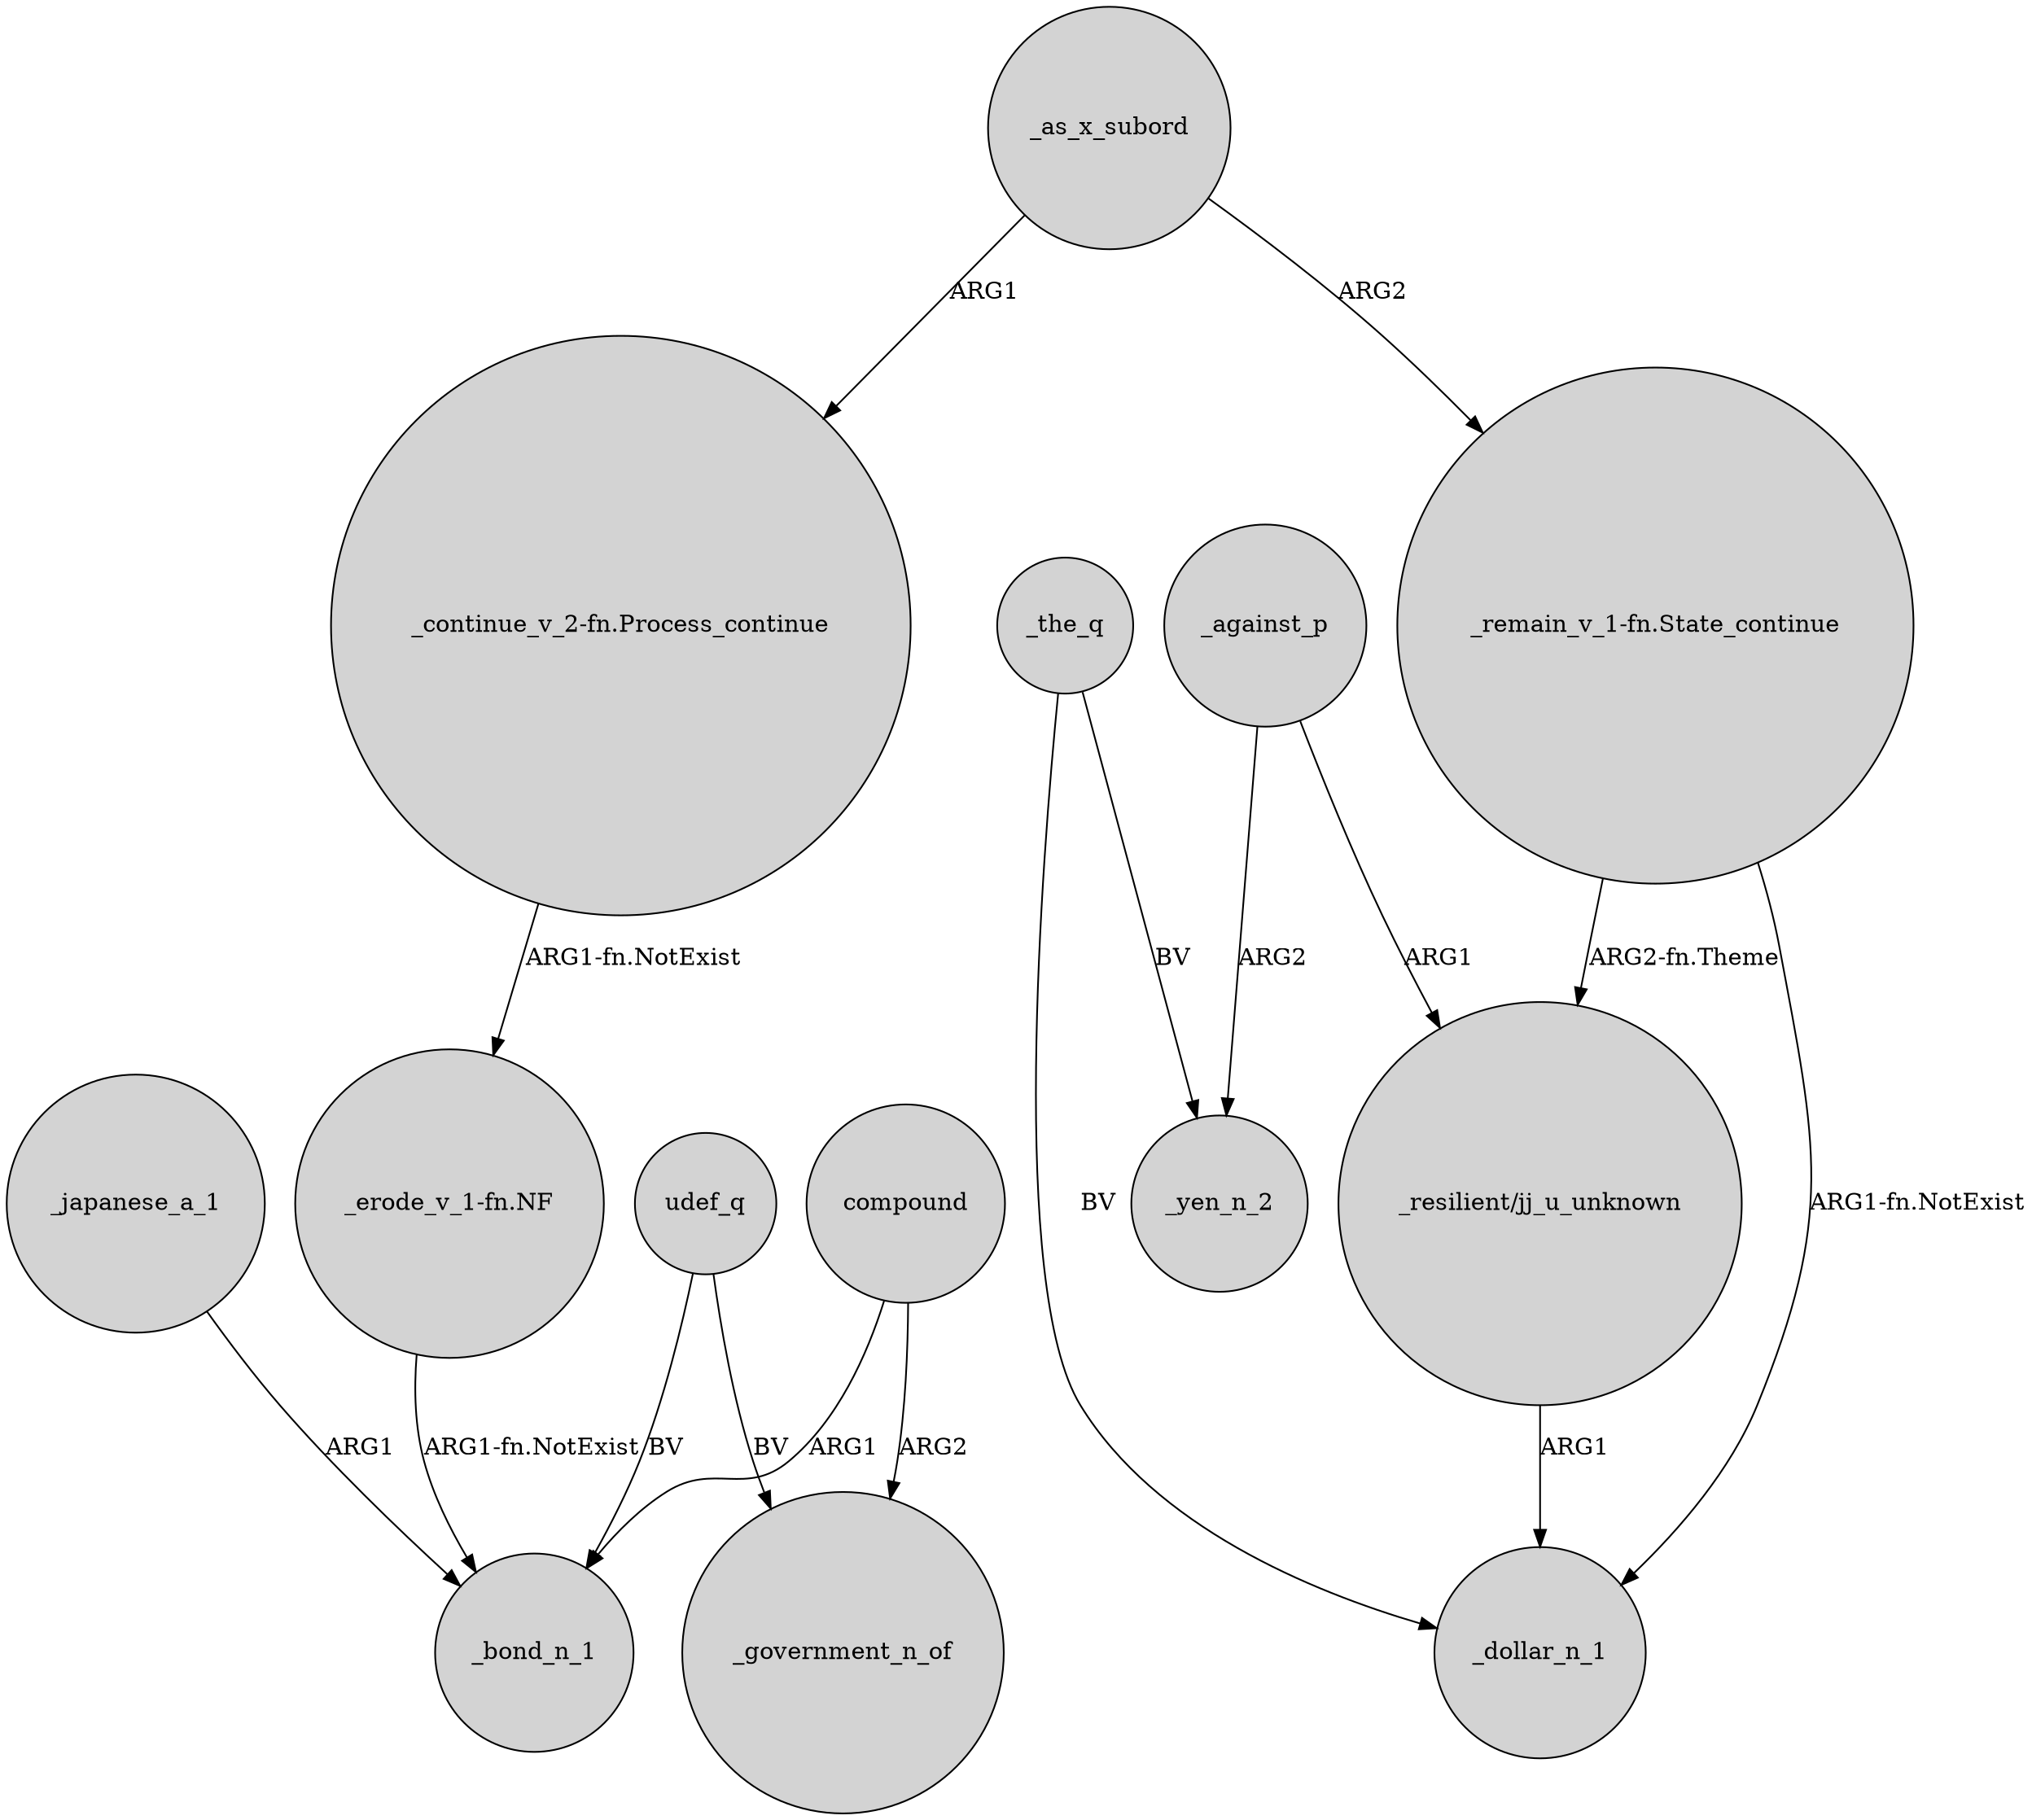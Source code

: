 digraph {
	node [shape=circle style=filled]
	udef_q -> _bond_n_1 [label=BV]
	_the_q -> _dollar_n_1 [label=BV]
	_japanese_a_1 -> _bond_n_1 [label=ARG1]
	"_erode_v_1-fn.NF" -> _bond_n_1 [label="ARG1-fn.NotExist"]
	_as_x_subord -> "_remain_v_1-fn.State_continue" [label=ARG2]
	"_resilient/jj_u_unknown" -> _dollar_n_1 [label=ARG1]
	_the_q -> _yen_n_2 [label=BV]
	"_remain_v_1-fn.State_continue" -> _dollar_n_1 [label="ARG1-fn.NotExist"]
	"_remain_v_1-fn.State_continue" -> "_resilient/jj_u_unknown" [label="ARG2-fn.Theme"]
	_against_p -> "_resilient/jj_u_unknown" [label=ARG1]
	compound -> _government_n_of [label=ARG2]
	udef_q -> _government_n_of [label=BV]
	_against_p -> _yen_n_2 [label=ARG2]
	_as_x_subord -> "_continue_v_2-fn.Process_continue" [label=ARG1]
	"_continue_v_2-fn.Process_continue" -> "_erode_v_1-fn.NF" [label="ARG1-fn.NotExist"]
	compound -> _bond_n_1 [label=ARG1]
}
